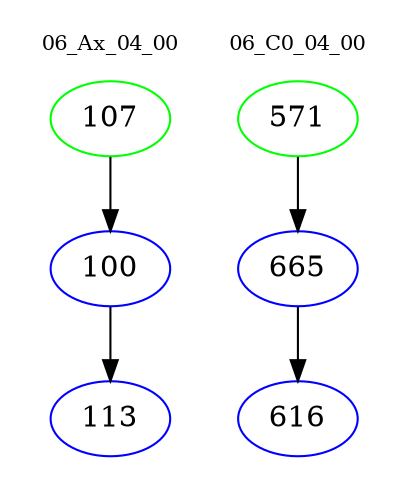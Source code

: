 digraph{
subgraph cluster_0 {
color = white
label = "06_Ax_04_00";
fontsize=10;
T0_107 [label="107", color="green"]
T0_107 -> T0_100 [color="black"]
T0_100 [label="100", color="blue"]
T0_100 -> T0_113 [color="black"]
T0_113 [label="113", color="blue"]
}
subgraph cluster_1 {
color = white
label = "06_C0_04_00";
fontsize=10;
T1_571 [label="571", color="green"]
T1_571 -> T1_665 [color="black"]
T1_665 [label="665", color="blue"]
T1_665 -> T1_616 [color="black"]
T1_616 [label="616", color="blue"]
}
}
